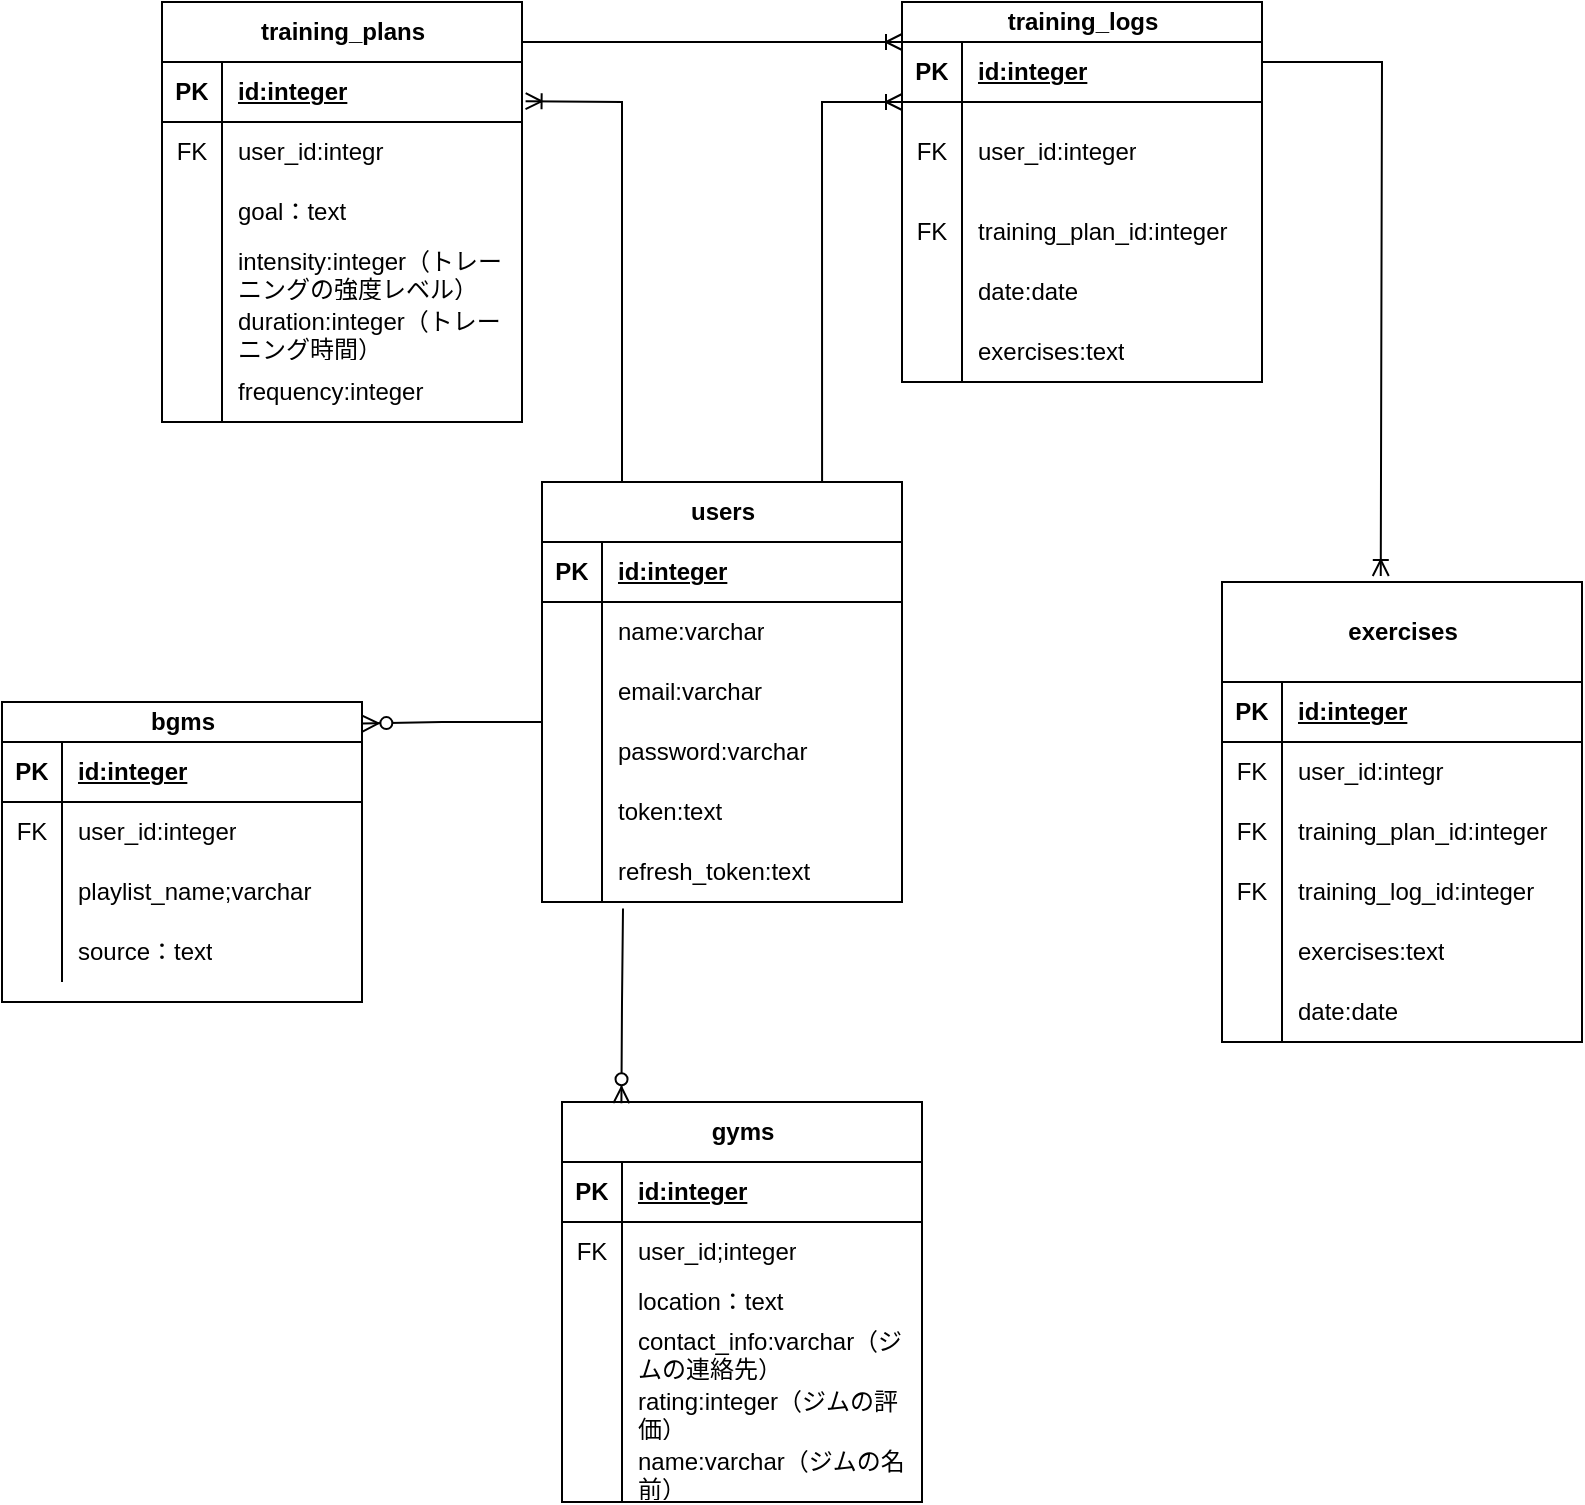<mxfile version="24.7.12">
  <diagram id="R2lEEEUBdFMjLlhIrx00" name="Page-1">
    <mxGraphModel dx="1668" dy="838" grid="1" gridSize="10" guides="1" tooltips="1" connect="1" arrows="1" fold="1" page="1" pageScale="1" pageWidth="850" pageHeight="1100" math="0" shadow="0" extFonts="Permanent Marker^https://fonts.googleapis.com/css?family=Permanent+Marker">
      <root>
        <mxCell id="0" />
        <mxCell id="1" parent="0" />
        <mxCell id="OepPdxawDbYFynQBfxjx-1" value="exercises" style="shape=table;startSize=50;container=1;collapsible=1;childLayout=tableLayout;fixedRows=1;rowLines=0;fontStyle=1;align=center;resizeLast=1;html=1;" parent="1" vertex="1">
          <mxGeometry x="-180" y="340" width="180" height="230" as="geometry" />
        </mxCell>
        <mxCell id="OepPdxawDbYFynQBfxjx-2" value="" style="shape=tableRow;horizontal=0;startSize=0;swimlaneHead=0;swimlaneBody=0;fillColor=none;collapsible=0;dropTarget=0;points=[[0,0.5],[1,0.5]];portConstraint=eastwest;top=0;left=0;right=0;bottom=1;" parent="OepPdxawDbYFynQBfxjx-1" vertex="1">
          <mxGeometry y="50" width="180" height="30" as="geometry" />
        </mxCell>
        <mxCell id="OepPdxawDbYFynQBfxjx-3" value="PK" style="shape=partialRectangle;connectable=0;fillColor=none;top=0;left=0;bottom=0;right=0;fontStyle=1;overflow=hidden;whiteSpace=wrap;html=1;" parent="OepPdxawDbYFynQBfxjx-2" vertex="1">
          <mxGeometry width="30" height="30" as="geometry">
            <mxRectangle width="30" height="30" as="alternateBounds" />
          </mxGeometry>
        </mxCell>
        <mxCell id="OepPdxawDbYFynQBfxjx-4" value="id:integer" style="shape=partialRectangle;connectable=0;fillColor=none;top=0;left=0;bottom=0;right=0;align=left;spacingLeft=6;fontStyle=5;overflow=hidden;whiteSpace=wrap;html=1;" parent="OepPdxawDbYFynQBfxjx-2" vertex="1">
          <mxGeometry x="30" width="150" height="30" as="geometry">
            <mxRectangle width="150" height="30" as="alternateBounds" />
          </mxGeometry>
        </mxCell>
        <mxCell id="OepPdxawDbYFynQBfxjx-5" value="" style="shape=tableRow;horizontal=0;startSize=0;swimlaneHead=0;swimlaneBody=0;fillColor=none;collapsible=0;dropTarget=0;points=[[0,0.5],[1,0.5]];portConstraint=eastwest;top=0;left=0;right=0;bottom=0;" parent="OepPdxawDbYFynQBfxjx-1" vertex="1">
          <mxGeometry y="80" width="180" height="30" as="geometry" />
        </mxCell>
        <mxCell id="OepPdxawDbYFynQBfxjx-6" value="FK" style="shape=partialRectangle;connectable=0;fillColor=none;top=0;left=0;bottom=0;right=0;editable=1;overflow=hidden;whiteSpace=wrap;html=1;" parent="OepPdxawDbYFynQBfxjx-5" vertex="1">
          <mxGeometry width="30" height="30" as="geometry">
            <mxRectangle width="30" height="30" as="alternateBounds" />
          </mxGeometry>
        </mxCell>
        <mxCell id="OepPdxawDbYFynQBfxjx-7" value="user_id:integr" style="shape=partialRectangle;connectable=0;fillColor=none;top=0;left=0;bottom=0;right=0;align=left;spacingLeft=6;overflow=hidden;whiteSpace=wrap;html=1;" parent="OepPdxawDbYFynQBfxjx-5" vertex="1">
          <mxGeometry x="30" width="150" height="30" as="geometry">
            <mxRectangle width="150" height="30" as="alternateBounds" />
          </mxGeometry>
        </mxCell>
        <mxCell id="OepPdxawDbYFynQBfxjx-8" value="" style="shape=tableRow;horizontal=0;startSize=0;swimlaneHead=0;swimlaneBody=0;fillColor=none;collapsible=0;dropTarget=0;points=[[0,0.5],[1,0.5]];portConstraint=eastwest;top=0;left=0;right=0;bottom=0;" parent="OepPdxawDbYFynQBfxjx-1" vertex="1">
          <mxGeometry y="110" width="180" height="30" as="geometry" />
        </mxCell>
        <mxCell id="OepPdxawDbYFynQBfxjx-9" value="FK" style="shape=partialRectangle;connectable=0;fillColor=none;top=0;left=0;bottom=0;right=0;editable=1;overflow=hidden;whiteSpace=wrap;html=1;" parent="OepPdxawDbYFynQBfxjx-8" vertex="1">
          <mxGeometry width="30" height="30" as="geometry">
            <mxRectangle width="30" height="30" as="alternateBounds" />
          </mxGeometry>
        </mxCell>
        <mxCell id="OepPdxawDbYFynQBfxjx-10" value="training_plan_id:integer" style="shape=partialRectangle;connectable=0;fillColor=none;top=0;left=0;bottom=0;right=0;align=left;spacingLeft=6;overflow=hidden;whiteSpace=wrap;html=1;" parent="OepPdxawDbYFynQBfxjx-8" vertex="1">
          <mxGeometry x="30" width="150" height="30" as="geometry">
            <mxRectangle width="150" height="30" as="alternateBounds" />
          </mxGeometry>
        </mxCell>
        <mxCell id="OepPdxawDbYFynQBfxjx-11" value="" style="shape=tableRow;horizontal=0;startSize=0;swimlaneHead=0;swimlaneBody=0;fillColor=none;collapsible=0;dropTarget=0;points=[[0,0.5],[1,0.5]];portConstraint=eastwest;top=0;left=0;right=0;bottom=0;" parent="OepPdxawDbYFynQBfxjx-1" vertex="1">
          <mxGeometry y="140" width="180" height="30" as="geometry" />
        </mxCell>
        <mxCell id="OepPdxawDbYFynQBfxjx-12" value="FK" style="shape=partialRectangle;connectable=0;fillColor=none;top=0;left=0;bottom=0;right=0;editable=1;overflow=hidden;whiteSpace=wrap;html=1;" parent="OepPdxawDbYFynQBfxjx-11" vertex="1">
          <mxGeometry width="30" height="30" as="geometry">
            <mxRectangle width="30" height="30" as="alternateBounds" />
          </mxGeometry>
        </mxCell>
        <mxCell id="OepPdxawDbYFynQBfxjx-13" value="training_log_id:integer" style="shape=partialRectangle;connectable=0;fillColor=none;top=0;left=0;bottom=0;right=0;align=left;spacingLeft=6;overflow=hidden;whiteSpace=wrap;html=1;" parent="OepPdxawDbYFynQBfxjx-11" vertex="1">
          <mxGeometry x="30" width="150" height="30" as="geometry">
            <mxRectangle width="150" height="30" as="alternateBounds" />
          </mxGeometry>
        </mxCell>
        <mxCell id="OepPdxawDbYFynQBfxjx-68" value="" style="shape=tableRow;horizontal=0;startSize=0;swimlaneHead=0;swimlaneBody=0;fillColor=none;collapsible=0;dropTarget=0;points=[[0,0.5],[1,0.5]];portConstraint=eastwest;top=0;left=0;right=0;bottom=0;" parent="OepPdxawDbYFynQBfxjx-1" vertex="1">
          <mxGeometry y="170" width="180" height="30" as="geometry" />
        </mxCell>
        <mxCell id="OepPdxawDbYFynQBfxjx-69" value="" style="shape=partialRectangle;connectable=0;fillColor=none;top=0;left=0;bottom=0;right=0;editable=1;overflow=hidden;whiteSpace=wrap;html=1;" parent="OepPdxawDbYFynQBfxjx-68" vertex="1">
          <mxGeometry width="30" height="30" as="geometry">
            <mxRectangle width="30" height="30" as="alternateBounds" />
          </mxGeometry>
        </mxCell>
        <mxCell id="OepPdxawDbYFynQBfxjx-70" value="exercises:text" style="shape=partialRectangle;connectable=0;fillColor=none;top=0;left=0;bottom=0;right=0;align=left;spacingLeft=6;overflow=hidden;whiteSpace=wrap;html=1;" parent="OepPdxawDbYFynQBfxjx-68" vertex="1">
          <mxGeometry x="30" width="150" height="30" as="geometry">
            <mxRectangle width="150" height="30" as="alternateBounds" />
          </mxGeometry>
        </mxCell>
        <mxCell id="IkT653XfDcQ4bI9Cn1Or-13" value="" style="shape=tableRow;horizontal=0;startSize=0;swimlaneHead=0;swimlaneBody=0;fillColor=none;collapsible=0;dropTarget=0;points=[[0,0.5],[1,0.5]];portConstraint=eastwest;top=0;left=0;right=0;bottom=0;" parent="OepPdxawDbYFynQBfxjx-1" vertex="1">
          <mxGeometry y="200" width="180" height="30" as="geometry" />
        </mxCell>
        <mxCell id="IkT653XfDcQ4bI9Cn1Or-14" value="" style="shape=partialRectangle;connectable=0;fillColor=none;top=0;left=0;bottom=0;right=0;editable=1;overflow=hidden;whiteSpace=wrap;html=1;" parent="IkT653XfDcQ4bI9Cn1Or-13" vertex="1">
          <mxGeometry width="30" height="30" as="geometry">
            <mxRectangle width="30" height="30" as="alternateBounds" />
          </mxGeometry>
        </mxCell>
        <mxCell id="IkT653XfDcQ4bI9Cn1Or-15" value="date:date" style="shape=partialRectangle;connectable=0;fillColor=none;top=0;left=0;bottom=0;right=0;align=left;spacingLeft=6;overflow=hidden;whiteSpace=wrap;html=1;" parent="IkT653XfDcQ4bI9Cn1Or-13" vertex="1">
          <mxGeometry x="30" width="150" height="30" as="geometry">
            <mxRectangle width="150" height="30" as="alternateBounds" />
          </mxGeometry>
        </mxCell>
        <mxCell id="OepPdxawDbYFynQBfxjx-14" value="training_plans" style="shape=table;startSize=30;container=1;collapsible=1;childLayout=tableLayout;fixedRows=1;rowLines=0;fontStyle=1;align=center;resizeLast=1;html=1;" parent="1" vertex="1">
          <mxGeometry x="-710" y="50" width="180" height="210" as="geometry" />
        </mxCell>
        <mxCell id="OepPdxawDbYFynQBfxjx-15" value="" style="shape=tableRow;horizontal=0;startSize=0;swimlaneHead=0;swimlaneBody=0;fillColor=none;collapsible=0;dropTarget=0;points=[[0,0.5],[1,0.5]];portConstraint=eastwest;top=0;left=0;right=0;bottom=1;" parent="OepPdxawDbYFynQBfxjx-14" vertex="1">
          <mxGeometry y="30" width="180" height="30" as="geometry" />
        </mxCell>
        <mxCell id="OepPdxawDbYFynQBfxjx-16" value="PK" style="shape=partialRectangle;connectable=0;fillColor=none;top=0;left=0;bottom=0;right=0;fontStyle=1;overflow=hidden;whiteSpace=wrap;html=1;" parent="OepPdxawDbYFynQBfxjx-15" vertex="1">
          <mxGeometry width="30" height="30" as="geometry">
            <mxRectangle width="30" height="30" as="alternateBounds" />
          </mxGeometry>
        </mxCell>
        <mxCell id="OepPdxawDbYFynQBfxjx-17" value="id:integer" style="shape=partialRectangle;connectable=0;fillColor=none;top=0;left=0;bottom=0;right=0;align=left;spacingLeft=6;fontStyle=5;overflow=hidden;whiteSpace=wrap;html=1;" parent="OepPdxawDbYFynQBfxjx-15" vertex="1">
          <mxGeometry x="30" width="150" height="30" as="geometry">
            <mxRectangle width="150" height="30" as="alternateBounds" />
          </mxGeometry>
        </mxCell>
        <mxCell id="OepPdxawDbYFynQBfxjx-18" value="" style="shape=tableRow;horizontal=0;startSize=0;swimlaneHead=0;swimlaneBody=0;fillColor=none;collapsible=0;dropTarget=0;points=[[0,0.5],[1,0.5]];portConstraint=eastwest;top=0;left=0;right=0;bottom=0;" parent="OepPdxawDbYFynQBfxjx-14" vertex="1">
          <mxGeometry y="60" width="180" height="30" as="geometry" />
        </mxCell>
        <mxCell id="OepPdxawDbYFynQBfxjx-19" value="FK" style="shape=partialRectangle;connectable=0;fillColor=none;top=0;left=0;bottom=0;right=0;editable=1;overflow=hidden;whiteSpace=wrap;html=1;" parent="OepPdxawDbYFynQBfxjx-18" vertex="1">
          <mxGeometry width="30" height="30" as="geometry">
            <mxRectangle width="30" height="30" as="alternateBounds" />
          </mxGeometry>
        </mxCell>
        <mxCell id="OepPdxawDbYFynQBfxjx-20" value="user_id:integr" style="shape=partialRectangle;connectable=0;fillColor=none;top=0;left=0;bottom=0;right=0;align=left;spacingLeft=6;overflow=hidden;whiteSpace=wrap;html=1;" parent="OepPdxawDbYFynQBfxjx-18" vertex="1">
          <mxGeometry x="30" width="150" height="30" as="geometry">
            <mxRectangle width="150" height="30" as="alternateBounds" />
          </mxGeometry>
        </mxCell>
        <mxCell id="OepPdxawDbYFynQBfxjx-21" value="" style="shape=tableRow;horizontal=0;startSize=0;swimlaneHead=0;swimlaneBody=0;fillColor=none;collapsible=0;dropTarget=0;points=[[0,0.5],[1,0.5]];portConstraint=eastwest;top=0;left=0;right=0;bottom=0;" parent="OepPdxawDbYFynQBfxjx-14" vertex="1">
          <mxGeometry y="90" width="180" height="30" as="geometry" />
        </mxCell>
        <mxCell id="OepPdxawDbYFynQBfxjx-22" value="" style="shape=partialRectangle;connectable=0;fillColor=none;top=0;left=0;bottom=0;right=0;editable=1;overflow=hidden;whiteSpace=wrap;html=1;" parent="OepPdxawDbYFynQBfxjx-21" vertex="1">
          <mxGeometry width="30" height="30" as="geometry">
            <mxRectangle width="30" height="30" as="alternateBounds" />
          </mxGeometry>
        </mxCell>
        <mxCell id="OepPdxawDbYFynQBfxjx-23" value="goal：text" style="shape=partialRectangle;connectable=0;fillColor=none;top=0;left=0;bottom=0;right=0;align=left;spacingLeft=6;overflow=hidden;whiteSpace=wrap;html=1;" parent="OepPdxawDbYFynQBfxjx-21" vertex="1">
          <mxGeometry x="30" width="150" height="30" as="geometry">
            <mxRectangle width="150" height="30" as="alternateBounds" />
          </mxGeometry>
        </mxCell>
        <mxCell id="OepPdxawDbYFynQBfxjx-24" value="" style="shape=tableRow;horizontal=0;startSize=0;swimlaneHead=0;swimlaneBody=0;fillColor=none;collapsible=0;dropTarget=0;points=[[0,0.5],[1,0.5]];portConstraint=eastwest;top=0;left=0;right=0;bottom=0;" parent="OepPdxawDbYFynQBfxjx-14" vertex="1">
          <mxGeometry y="120" width="180" height="30" as="geometry" />
        </mxCell>
        <mxCell id="OepPdxawDbYFynQBfxjx-25" value="" style="shape=partialRectangle;connectable=0;fillColor=none;top=0;left=0;bottom=0;right=0;editable=1;overflow=hidden;whiteSpace=wrap;html=1;" parent="OepPdxawDbYFynQBfxjx-24" vertex="1">
          <mxGeometry width="30" height="30" as="geometry">
            <mxRectangle width="30" height="30" as="alternateBounds" />
          </mxGeometry>
        </mxCell>
        <mxCell id="OepPdxawDbYFynQBfxjx-26" value="intensity:integer（トレーニングの強度レベル）" style="shape=partialRectangle;connectable=0;fillColor=none;top=0;left=0;bottom=0;right=0;align=left;spacingLeft=6;overflow=hidden;whiteSpace=wrap;html=1;" parent="OepPdxawDbYFynQBfxjx-24" vertex="1">
          <mxGeometry x="30" width="150" height="30" as="geometry">
            <mxRectangle width="150" height="30" as="alternateBounds" />
          </mxGeometry>
        </mxCell>
        <mxCell id="OepPdxawDbYFynQBfxjx-59" value="" style="shape=tableRow;horizontal=0;startSize=0;swimlaneHead=0;swimlaneBody=0;fillColor=none;collapsible=0;dropTarget=0;points=[[0,0.5],[1,0.5]];portConstraint=eastwest;top=0;left=0;right=0;bottom=0;" parent="OepPdxawDbYFynQBfxjx-14" vertex="1">
          <mxGeometry y="150" width="180" height="30" as="geometry" />
        </mxCell>
        <mxCell id="OepPdxawDbYFynQBfxjx-60" value="" style="shape=partialRectangle;connectable=0;fillColor=none;top=0;left=0;bottom=0;right=0;editable=1;overflow=hidden;whiteSpace=wrap;html=1;" parent="OepPdxawDbYFynQBfxjx-59" vertex="1">
          <mxGeometry width="30" height="30" as="geometry">
            <mxRectangle width="30" height="30" as="alternateBounds" />
          </mxGeometry>
        </mxCell>
        <mxCell id="OepPdxawDbYFynQBfxjx-61" value="duration:integer（トレーニング時間）" style="shape=partialRectangle;connectable=0;fillColor=none;top=0;left=0;bottom=0;right=0;align=left;spacingLeft=6;overflow=hidden;whiteSpace=wrap;html=1;" parent="OepPdxawDbYFynQBfxjx-59" vertex="1">
          <mxGeometry x="30" width="150" height="30" as="geometry">
            <mxRectangle width="150" height="30" as="alternateBounds" />
          </mxGeometry>
        </mxCell>
        <mxCell id="OepPdxawDbYFynQBfxjx-62" value="" style="shape=tableRow;horizontal=0;startSize=0;swimlaneHead=0;swimlaneBody=0;fillColor=none;collapsible=0;dropTarget=0;points=[[0,0.5],[1,0.5]];portConstraint=eastwest;top=0;left=0;right=0;bottom=0;" parent="OepPdxawDbYFynQBfxjx-14" vertex="1">
          <mxGeometry y="180" width="180" height="30" as="geometry" />
        </mxCell>
        <mxCell id="OepPdxawDbYFynQBfxjx-63" value="" style="shape=partialRectangle;connectable=0;fillColor=none;top=0;left=0;bottom=0;right=0;editable=1;overflow=hidden;whiteSpace=wrap;html=1;" parent="OepPdxawDbYFynQBfxjx-62" vertex="1">
          <mxGeometry width="30" height="30" as="geometry">
            <mxRectangle width="30" height="30" as="alternateBounds" />
          </mxGeometry>
        </mxCell>
        <mxCell id="OepPdxawDbYFynQBfxjx-64" value="frequency:integer" style="shape=partialRectangle;connectable=0;fillColor=none;top=0;left=0;bottom=0;right=0;align=left;spacingLeft=6;overflow=hidden;whiteSpace=wrap;html=1;" parent="OepPdxawDbYFynQBfxjx-62" vertex="1">
          <mxGeometry x="30" width="150" height="30" as="geometry">
            <mxRectangle width="150" height="30" as="alternateBounds" />
          </mxGeometry>
        </mxCell>
        <mxCell id="OepPdxawDbYFynQBfxjx-27" value="training_logs" style="shape=table;startSize=20;container=1;collapsible=1;childLayout=tableLayout;fixedRows=1;rowLines=0;fontStyle=1;align=center;resizeLast=1;html=1;" parent="1" vertex="1">
          <mxGeometry x="-340" y="50" width="180" height="190" as="geometry" />
        </mxCell>
        <mxCell id="OepPdxawDbYFynQBfxjx-28" value="" style="shape=tableRow;horizontal=0;startSize=0;swimlaneHead=0;swimlaneBody=0;fillColor=none;collapsible=0;dropTarget=0;points=[[0,0.5],[1,0.5]];portConstraint=eastwest;top=0;left=0;right=0;bottom=1;" parent="OepPdxawDbYFynQBfxjx-27" vertex="1">
          <mxGeometry y="20" width="180" height="30" as="geometry" />
        </mxCell>
        <mxCell id="OepPdxawDbYFynQBfxjx-29" value="PK" style="shape=partialRectangle;connectable=0;fillColor=none;top=0;left=0;bottom=0;right=0;fontStyle=1;overflow=hidden;whiteSpace=wrap;html=1;" parent="OepPdxawDbYFynQBfxjx-28" vertex="1">
          <mxGeometry width="30" height="30" as="geometry">
            <mxRectangle width="30" height="30" as="alternateBounds" />
          </mxGeometry>
        </mxCell>
        <mxCell id="OepPdxawDbYFynQBfxjx-30" value="id:integer" style="shape=partialRectangle;connectable=0;fillColor=none;top=0;left=0;bottom=0;right=0;align=left;spacingLeft=6;fontStyle=5;overflow=hidden;whiteSpace=wrap;html=1;" parent="OepPdxawDbYFynQBfxjx-28" vertex="1">
          <mxGeometry x="30" width="150" height="30" as="geometry">
            <mxRectangle width="150" height="30" as="alternateBounds" />
          </mxGeometry>
        </mxCell>
        <mxCell id="OepPdxawDbYFynQBfxjx-31" value="" style="shape=tableRow;horizontal=0;startSize=0;swimlaneHead=0;swimlaneBody=0;fillColor=none;collapsible=0;dropTarget=0;points=[[0,0.5],[1,0.5]];portConstraint=eastwest;top=0;left=0;right=0;bottom=0;" parent="OepPdxawDbYFynQBfxjx-27" vertex="1">
          <mxGeometry y="50" width="180" height="50" as="geometry" />
        </mxCell>
        <mxCell id="OepPdxawDbYFynQBfxjx-32" value="FK" style="shape=partialRectangle;connectable=0;fillColor=none;top=0;left=0;bottom=0;right=0;editable=1;overflow=hidden;whiteSpace=wrap;html=1;" parent="OepPdxawDbYFynQBfxjx-31" vertex="1">
          <mxGeometry width="30" height="50" as="geometry">
            <mxRectangle width="30" height="50" as="alternateBounds" />
          </mxGeometry>
        </mxCell>
        <mxCell id="OepPdxawDbYFynQBfxjx-33" value="user_id:integer" style="shape=partialRectangle;connectable=0;fillColor=none;top=0;left=0;bottom=0;right=0;align=left;spacingLeft=6;overflow=hidden;whiteSpace=wrap;html=1;" parent="OepPdxawDbYFynQBfxjx-31" vertex="1">
          <mxGeometry x="30" width="150" height="50" as="geometry">
            <mxRectangle width="150" height="50" as="alternateBounds" />
          </mxGeometry>
        </mxCell>
        <mxCell id="OepPdxawDbYFynQBfxjx-34" value="" style="shape=tableRow;horizontal=0;startSize=0;swimlaneHead=0;swimlaneBody=0;fillColor=none;collapsible=0;dropTarget=0;points=[[0,0.5],[1,0.5]];portConstraint=eastwest;top=0;left=0;right=0;bottom=0;" parent="OepPdxawDbYFynQBfxjx-27" vertex="1">
          <mxGeometry y="100" width="180" height="30" as="geometry" />
        </mxCell>
        <mxCell id="OepPdxawDbYFynQBfxjx-35" value="FK" style="shape=partialRectangle;connectable=0;fillColor=none;top=0;left=0;bottom=0;right=0;editable=1;overflow=hidden;whiteSpace=wrap;html=1;" parent="OepPdxawDbYFynQBfxjx-34" vertex="1">
          <mxGeometry width="30" height="30" as="geometry">
            <mxRectangle width="30" height="30" as="alternateBounds" />
          </mxGeometry>
        </mxCell>
        <mxCell id="OepPdxawDbYFynQBfxjx-36" value="training_plan_id:integer" style="shape=partialRectangle;connectable=0;fillColor=none;top=0;left=0;bottom=0;right=0;align=left;spacingLeft=6;overflow=hidden;whiteSpace=wrap;html=1;" parent="OepPdxawDbYFynQBfxjx-34" vertex="1">
          <mxGeometry x="30" width="150" height="30" as="geometry">
            <mxRectangle width="150" height="30" as="alternateBounds" />
          </mxGeometry>
        </mxCell>
        <mxCell id="OepPdxawDbYFynQBfxjx-37" value="" style="shape=tableRow;horizontal=0;startSize=0;swimlaneHead=0;swimlaneBody=0;fillColor=none;collapsible=0;dropTarget=0;points=[[0,0.5],[1,0.5]];portConstraint=eastwest;top=0;left=0;right=0;bottom=0;" parent="OepPdxawDbYFynQBfxjx-27" vertex="1">
          <mxGeometry y="130" width="180" height="30" as="geometry" />
        </mxCell>
        <mxCell id="OepPdxawDbYFynQBfxjx-38" value="" style="shape=partialRectangle;connectable=0;fillColor=none;top=0;left=0;bottom=0;right=0;editable=1;overflow=hidden;whiteSpace=wrap;html=1;" parent="OepPdxawDbYFynQBfxjx-37" vertex="1">
          <mxGeometry width="30" height="30" as="geometry">
            <mxRectangle width="30" height="30" as="alternateBounds" />
          </mxGeometry>
        </mxCell>
        <mxCell id="OepPdxawDbYFynQBfxjx-39" value="date:date" style="shape=partialRectangle;connectable=0;fillColor=none;top=0;left=0;bottom=0;right=0;align=left;spacingLeft=6;overflow=hidden;whiteSpace=wrap;html=1;" parent="OepPdxawDbYFynQBfxjx-37" vertex="1">
          <mxGeometry x="30" width="150" height="30" as="geometry">
            <mxRectangle width="150" height="30" as="alternateBounds" />
          </mxGeometry>
        </mxCell>
        <mxCell id="OepPdxawDbYFynQBfxjx-65" value="" style="shape=tableRow;horizontal=0;startSize=0;swimlaneHead=0;swimlaneBody=0;fillColor=none;collapsible=0;dropTarget=0;points=[[0,0.5],[1,0.5]];portConstraint=eastwest;top=0;left=0;right=0;bottom=0;" parent="OepPdxawDbYFynQBfxjx-27" vertex="1">
          <mxGeometry y="160" width="180" height="30" as="geometry" />
        </mxCell>
        <mxCell id="OepPdxawDbYFynQBfxjx-66" value="" style="shape=partialRectangle;connectable=0;fillColor=none;top=0;left=0;bottom=0;right=0;editable=1;overflow=hidden;whiteSpace=wrap;html=1;" parent="OepPdxawDbYFynQBfxjx-65" vertex="1">
          <mxGeometry width="30" height="30" as="geometry">
            <mxRectangle width="30" height="30" as="alternateBounds" />
          </mxGeometry>
        </mxCell>
        <mxCell id="OepPdxawDbYFynQBfxjx-67" value="exercises:text" style="shape=partialRectangle;connectable=0;fillColor=none;top=0;left=0;bottom=0;right=0;align=left;spacingLeft=6;overflow=hidden;whiteSpace=wrap;html=1;" parent="OepPdxawDbYFynQBfxjx-65" vertex="1">
          <mxGeometry x="30" width="150" height="30" as="geometry">
            <mxRectangle width="150" height="30" as="alternateBounds" />
          </mxGeometry>
        </mxCell>
        <mxCell id="OepPdxawDbYFynQBfxjx-40" value="users" style="shape=table;startSize=30;container=1;collapsible=1;childLayout=tableLayout;fixedRows=1;rowLines=0;fontStyle=1;align=center;resizeLast=1;html=1;" parent="1" vertex="1">
          <mxGeometry x="-520" y="290" width="180" height="210" as="geometry" />
        </mxCell>
        <mxCell id="OepPdxawDbYFynQBfxjx-41" value="" style="shape=tableRow;horizontal=0;startSize=0;swimlaneHead=0;swimlaneBody=0;fillColor=none;collapsible=0;dropTarget=0;points=[[0,0.5],[1,0.5]];portConstraint=eastwest;top=0;left=0;right=0;bottom=1;" parent="OepPdxawDbYFynQBfxjx-40" vertex="1">
          <mxGeometry y="30" width="180" height="30" as="geometry" />
        </mxCell>
        <mxCell id="OepPdxawDbYFynQBfxjx-42" value="PK" style="shape=partialRectangle;connectable=0;fillColor=none;top=0;left=0;bottom=0;right=0;fontStyle=1;overflow=hidden;whiteSpace=wrap;html=1;" parent="OepPdxawDbYFynQBfxjx-41" vertex="1">
          <mxGeometry width="30" height="30" as="geometry">
            <mxRectangle width="30" height="30" as="alternateBounds" />
          </mxGeometry>
        </mxCell>
        <mxCell id="OepPdxawDbYFynQBfxjx-43" value="id:integer" style="shape=partialRectangle;connectable=0;fillColor=none;top=0;left=0;bottom=0;right=0;align=left;spacingLeft=6;fontStyle=5;overflow=hidden;whiteSpace=wrap;html=1;" parent="OepPdxawDbYFynQBfxjx-41" vertex="1">
          <mxGeometry x="30" width="150" height="30" as="geometry">
            <mxRectangle width="150" height="30" as="alternateBounds" />
          </mxGeometry>
        </mxCell>
        <mxCell id="OepPdxawDbYFynQBfxjx-44" value="" style="shape=tableRow;horizontal=0;startSize=0;swimlaneHead=0;swimlaneBody=0;fillColor=none;collapsible=0;dropTarget=0;points=[[0,0.5],[1,0.5]];portConstraint=eastwest;top=0;left=0;right=0;bottom=0;" parent="OepPdxawDbYFynQBfxjx-40" vertex="1">
          <mxGeometry y="60" width="180" height="30" as="geometry" />
        </mxCell>
        <mxCell id="OepPdxawDbYFynQBfxjx-45" value="" style="shape=partialRectangle;connectable=0;fillColor=none;top=0;left=0;bottom=0;right=0;editable=1;overflow=hidden;whiteSpace=wrap;html=1;" parent="OepPdxawDbYFynQBfxjx-44" vertex="1">
          <mxGeometry width="30" height="30" as="geometry">
            <mxRectangle width="30" height="30" as="alternateBounds" />
          </mxGeometry>
        </mxCell>
        <mxCell id="OepPdxawDbYFynQBfxjx-46" value="name:varchar" style="shape=partialRectangle;connectable=0;fillColor=none;top=0;left=0;bottom=0;right=0;align=left;spacingLeft=6;overflow=hidden;whiteSpace=wrap;html=1;" parent="OepPdxawDbYFynQBfxjx-44" vertex="1">
          <mxGeometry x="30" width="150" height="30" as="geometry">
            <mxRectangle width="150" height="30" as="alternateBounds" />
          </mxGeometry>
        </mxCell>
        <mxCell id="OepPdxawDbYFynQBfxjx-47" value="" style="shape=tableRow;horizontal=0;startSize=0;swimlaneHead=0;swimlaneBody=0;fillColor=none;collapsible=0;dropTarget=0;points=[[0,0.5],[1,0.5]];portConstraint=eastwest;top=0;left=0;right=0;bottom=0;" parent="OepPdxawDbYFynQBfxjx-40" vertex="1">
          <mxGeometry y="90" width="180" height="30" as="geometry" />
        </mxCell>
        <mxCell id="OepPdxawDbYFynQBfxjx-48" value="" style="shape=partialRectangle;connectable=0;fillColor=none;top=0;left=0;bottom=0;right=0;editable=1;overflow=hidden;whiteSpace=wrap;html=1;" parent="OepPdxawDbYFynQBfxjx-47" vertex="1">
          <mxGeometry width="30" height="30" as="geometry">
            <mxRectangle width="30" height="30" as="alternateBounds" />
          </mxGeometry>
        </mxCell>
        <mxCell id="OepPdxawDbYFynQBfxjx-49" value="email:varchar" style="shape=partialRectangle;connectable=0;fillColor=none;top=0;left=0;bottom=0;right=0;align=left;spacingLeft=6;overflow=hidden;whiteSpace=wrap;html=1;" parent="OepPdxawDbYFynQBfxjx-47" vertex="1">
          <mxGeometry x="30" width="150" height="30" as="geometry">
            <mxRectangle width="150" height="30" as="alternateBounds" />
          </mxGeometry>
        </mxCell>
        <mxCell id="OepPdxawDbYFynQBfxjx-50" value="" style="shape=tableRow;horizontal=0;startSize=0;swimlaneHead=0;swimlaneBody=0;fillColor=none;collapsible=0;dropTarget=0;points=[[0,0.5],[1,0.5]];portConstraint=eastwest;top=0;left=0;right=0;bottom=0;" parent="OepPdxawDbYFynQBfxjx-40" vertex="1">
          <mxGeometry y="120" width="180" height="30" as="geometry" />
        </mxCell>
        <mxCell id="OepPdxawDbYFynQBfxjx-51" value="" style="shape=partialRectangle;connectable=0;fillColor=none;top=0;left=0;bottom=0;right=0;editable=1;overflow=hidden;whiteSpace=wrap;html=1;" parent="OepPdxawDbYFynQBfxjx-50" vertex="1">
          <mxGeometry width="30" height="30" as="geometry">
            <mxRectangle width="30" height="30" as="alternateBounds" />
          </mxGeometry>
        </mxCell>
        <mxCell id="OepPdxawDbYFynQBfxjx-52" value="password:varchar" style="shape=partialRectangle;connectable=0;fillColor=none;top=0;left=0;bottom=0;right=0;align=left;spacingLeft=6;overflow=hidden;whiteSpace=wrap;html=1;" parent="OepPdxawDbYFynQBfxjx-50" vertex="1">
          <mxGeometry x="30" width="150" height="30" as="geometry">
            <mxRectangle width="150" height="30" as="alternateBounds" />
          </mxGeometry>
        </mxCell>
        <mxCell id="OepPdxawDbYFynQBfxjx-53" value="" style="shape=tableRow;horizontal=0;startSize=0;swimlaneHead=0;swimlaneBody=0;fillColor=none;collapsible=0;dropTarget=0;points=[[0,0.5],[1,0.5]];portConstraint=eastwest;top=0;left=0;right=0;bottom=0;" parent="OepPdxawDbYFynQBfxjx-40" vertex="1">
          <mxGeometry y="150" width="180" height="30" as="geometry" />
        </mxCell>
        <mxCell id="OepPdxawDbYFynQBfxjx-54" value="" style="shape=partialRectangle;connectable=0;fillColor=none;top=0;left=0;bottom=0;right=0;editable=1;overflow=hidden;whiteSpace=wrap;html=1;" parent="OepPdxawDbYFynQBfxjx-53" vertex="1">
          <mxGeometry width="30" height="30" as="geometry">
            <mxRectangle width="30" height="30" as="alternateBounds" />
          </mxGeometry>
        </mxCell>
        <mxCell id="OepPdxawDbYFynQBfxjx-55" value="token:text" style="shape=partialRectangle;connectable=0;fillColor=none;top=0;left=0;bottom=0;right=0;align=left;spacingLeft=6;overflow=hidden;whiteSpace=wrap;html=1;" parent="OepPdxawDbYFynQBfxjx-53" vertex="1">
          <mxGeometry x="30" width="150" height="30" as="geometry">
            <mxRectangle width="150" height="30" as="alternateBounds" />
          </mxGeometry>
        </mxCell>
        <mxCell id="OepPdxawDbYFynQBfxjx-56" value="" style="shape=tableRow;horizontal=0;startSize=0;swimlaneHead=0;swimlaneBody=0;fillColor=none;collapsible=0;dropTarget=0;points=[[0,0.5],[1,0.5]];portConstraint=eastwest;top=0;left=0;right=0;bottom=0;" parent="OepPdxawDbYFynQBfxjx-40" vertex="1">
          <mxGeometry y="180" width="180" height="30" as="geometry" />
        </mxCell>
        <mxCell id="OepPdxawDbYFynQBfxjx-57" value="" style="shape=partialRectangle;connectable=0;fillColor=none;top=0;left=0;bottom=0;right=0;editable=1;overflow=hidden;whiteSpace=wrap;html=1;" parent="OepPdxawDbYFynQBfxjx-56" vertex="1">
          <mxGeometry width="30" height="30" as="geometry">
            <mxRectangle width="30" height="30" as="alternateBounds" />
          </mxGeometry>
        </mxCell>
        <mxCell id="OepPdxawDbYFynQBfxjx-58" value="refresh_token:text" style="shape=partialRectangle;connectable=0;fillColor=none;top=0;left=0;bottom=0;right=0;align=left;spacingLeft=6;overflow=hidden;whiteSpace=wrap;html=1;" parent="OepPdxawDbYFynQBfxjx-56" vertex="1">
          <mxGeometry x="30" width="150" height="30" as="geometry">
            <mxRectangle width="150" height="30" as="alternateBounds" />
          </mxGeometry>
        </mxCell>
        <mxCell id="OepPdxawDbYFynQBfxjx-71" value="bgms" style="shape=table;startSize=20;container=1;collapsible=1;childLayout=tableLayout;fixedRows=1;rowLines=0;fontStyle=1;align=center;resizeLast=1;html=1;" parent="1" vertex="1">
          <mxGeometry x="-790" y="400" width="180" height="150" as="geometry" />
        </mxCell>
        <mxCell id="OepPdxawDbYFynQBfxjx-72" value="" style="shape=tableRow;horizontal=0;startSize=0;swimlaneHead=0;swimlaneBody=0;fillColor=none;collapsible=0;dropTarget=0;points=[[0,0.5],[1,0.5]];portConstraint=eastwest;top=0;left=0;right=0;bottom=1;" parent="OepPdxawDbYFynQBfxjx-71" vertex="1">
          <mxGeometry y="20" width="180" height="30" as="geometry" />
        </mxCell>
        <mxCell id="OepPdxawDbYFynQBfxjx-73" value="PK" style="shape=partialRectangle;connectable=0;fillColor=none;top=0;left=0;bottom=0;right=0;fontStyle=1;overflow=hidden;whiteSpace=wrap;html=1;" parent="OepPdxawDbYFynQBfxjx-72" vertex="1">
          <mxGeometry width="30" height="30" as="geometry">
            <mxRectangle width="30" height="30" as="alternateBounds" />
          </mxGeometry>
        </mxCell>
        <mxCell id="OepPdxawDbYFynQBfxjx-74" value="id:integer" style="shape=partialRectangle;connectable=0;fillColor=none;top=0;left=0;bottom=0;right=0;align=left;spacingLeft=6;fontStyle=5;overflow=hidden;whiteSpace=wrap;html=1;" parent="OepPdxawDbYFynQBfxjx-72" vertex="1">
          <mxGeometry x="30" width="150" height="30" as="geometry">
            <mxRectangle width="150" height="30" as="alternateBounds" />
          </mxGeometry>
        </mxCell>
        <mxCell id="OepPdxawDbYFynQBfxjx-75" value="" style="shape=tableRow;horizontal=0;startSize=0;swimlaneHead=0;swimlaneBody=0;fillColor=none;collapsible=0;dropTarget=0;points=[[0,0.5],[1,0.5]];portConstraint=eastwest;top=0;left=0;right=0;bottom=0;" parent="OepPdxawDbYFynQBfxjx-71" vertex="1">
          <mxGeometry y="50" width="180" height="30" as="geometry" />
        </mxCell>
        <mxCell id="OepPdxawDbYFynQBfxjx-76" value="FK" style="shape=partialRectangle;connectable=0;fillColor=none;top=0;left=0;bottom=0;right=0;editable=1;overflow=hidden;whiteSpace=wrap;html=1;" parent="OepPdxawDbYFynQBfxjx-75" vertex="1">
          <mxGeometry width="30" height="30" as="geometry">
            <mxRectangle width="30" height="30" as="alternateBounds" />
          </mxGeometry>
        </mxCell>
        <mxCell id="OepPdxawDbYFynQBfxjx-77" value="user_id:integer" style="shape=partialRectangle;connectable=0;fillColor=none;top=0;left=0;bottom=0;right=0;align=left;spacingLeft=6;overflow=hidden;whiteSpace=wrap;html=1;" parent="OepPdxawDbYFynQBfxjx-75" vertex="1">
          <mxGeometry x="30" width="150" height="30" as="geometry">
            <mxRectangle width="150" height="30" as="alternateBounds" />
          </mxGeometry>
        </mxCell>
        <mxCell id="OepPdxawDbYFynQBfxjx-78" value="" style="shape=tableRow;horizontal=0;startSize=0;swimlaneHead=0;swimlaneBody=0;fillColor=none;collapsible=0;dropTarget=0;points=[[0,0.5],[1,0.5]];portConstraint=eastwest;top=0;left=0;right=0;bottom=0;" parent="OepPdxawDbYFynQBfxjx-71" vertex="1">
          <mxGeometry y="80" width="180" height="30" as="geometry" />
        </mxCell>
        <mxCell id="OepPdxawDbYFynQBfxjx-79" value="" style="shape=partialRectangle;connectable=0;fillColor=none;top=0;left=0;bottom=0;right=0;editable=1;overflow=hidden;whiteSpace=wrap;html=1;" parent="OepPdxawDbYFynQBfxjx-78" vertex="1">
          <mxGeometry width="30" height="30" as="geometry">
            <mxRectangle width="30" height="30" as="alternateBounds" />
          </mxGeometry>
        </mxCell>
        <mxCell id="OepPdxawDbYFynQBfxjx-80" value="playlist_name;varchar" style="shape=partialRectangle;connectable=0;fillColor=none;top=0;left=0;bottom=0;right=0;align=left;spacingLeft=6;overflow=hidden;whiteSpace=wrap;html=1;" parent="OepPdxawDbYFynQBfxjx-78" vertex="1">
          <mxGeometry x="30" width="150" height="30" as="geometry">
            <mxRectangle width="150" height="30" as="alternateBounds" />
          </mxGeometry>
        </mxCell>
        <mxCell id="OepPdxawDbYFynQBfxjx-81" value="" style="shape=tableRow;horizontal=0;startSize=0;swimlaneHead=0;swimlaneBody=0;fillColor=none;collapsible=0;dropTarget=0;points=[[0,0.5],[1,0.5]];portConstraint=eastwest;top=0;left=0;right=0;bottom=0;" parent="OepPdxawDbYFynQBfxjx-71" vertex="1">
          <mxGeometry y="110" width="180" height="30" as="geometry" />
        </mxCell>
        <mxCell id="OepPdxawDbYFynQBfxjx-82" value="" style="shape=partialRectangle;connectable=0;fillColor=none;top=0;left=0;bottom=0;right=0;editable=1;overflow=hidden;whiteSpace=wrap;html=1;" parent="OepPdxawDbYFynQBfxjx-81" vertex="1">
          <mxGeometry width="30" height="30" as="geometry">
            <mxRectangle width="30" height="30" as="alternateBounds" />
          </mxGeometry>
        </mxCell>
        <mxCell id="OepPdxawDbYFynQBfxjx-83" value="source：text" style="shape=partialRectangle;connectable=0;fillColor=none;top=0;left=0;bottom=0;right=0;align=left;spacingLeft=6;overflow=hidden;whiteSpace=wrap;html=1;" parent="OepPdxawDbYFynQBfxjx-81" vertex="1">
          <mxGeometry x="30" width="150" height="30" as="geometry">
            <mxRectangle width="150" height="30" as="alternateBounds" />
          </mxGeometry>
        </mxCell>
        <mxCell id="OepPdxawDbYFynQBfxjx-84" value="gyms" style="shape=table;startSize=30;container=1;collapsible=1;childLayout=tableLayout;fixedRows=1;rowLines=0;fontStyle=1;align=center;resizeLast=1;html=1;" parent="1" vertex="1">
          <mxGeometry x="-510" y="600" width="180" height="200" as="geometry" />
        </mxCell>
        <mxCell id="OepPdxawDbYFynQBfxjx-85" value="" style="shape=tableRow;horizontal=0;startSize=0;swimlaneHead=0;swimlaneBody=0;fillColor=none;collapsible=0;dropTarget=0;points=[[0,0.5],[1,0.5]];portConstraint=eastwest;top=0;left=0;right=0;bottom=1;" parent="OepPdxawDbYFynQBfxjx-84" vertex="1">
          <mxGeometry y="30" width="180" height="30" as="geometry" />
        </mxCell>
        <mxCell id="OepPdxawDbYFynQBfxjx-86" value="PK" style="shape=partialRectangle;connectable=0;fillColor=none;top=0;left=0;bottom=0;right=0;fontStyle=1;overflow=hidden;whiteSpace=wrap;html=1;" parent="OepPdxawDbYFynQBfxjx-85" vertex="1">
          <mxGeometry width="30" height="30" as="geometry">
            <mxRectangle width="30" height="30" as="alternateBounds" />
          </mxGeometry>
        </mxCell>
        <mxCell id="OepPdxawDbYFynQBfxjx-87" value="id:integer" style="shape=partialRectangle;connectable=0;fillColor=none;top=0;left=0;bottom=0;right=0;align=left;spacingLeft=6;fontStyle=5;overflow=hidden;whiteSpace=wrap;html=1;" parent="OepPdxawDbYFynQBfxjx-85" vertex="1">
          <mxGeometry x="30" width="150" height="30" as="geometry">
            <mxRectangle width="150" height="30" as="alternateBounds" />
          </mxGeometry>
        </mxCell>
        <mxCell id="OepPdxawDbYFynQBfxjx-88" value="" style="shape=tableRow;horizontal=0;startSize=0;swimlaneHead=0;swimlaneBody=0;fillColor=none;collapsible=0;dropTarget=0;points=[[0,0.5],[1,0.5]];portConstraint=eastwest;top=0;left=0;right=0;bottom=0;" parent="OepPdxawDbYFynQBfxjx-84" vertex="1">
          <mxGeometry y="60" width="180" height="30" as="geometry" />
        </mxCell>
        <mxCell id="OepPdxawDbYFynQBfxjx-89" value="FK" style="shape=partialRectangle;connectable=0;fillColor=none;top=0;left=0;bottom=0;right=0;editable=1;overflow=hidden;whiteSpace=wrap;html=1;" parent="OepPdxawDbYFynQBfxjx-88" vertex="1">
          <mxGeometry width="30" height="30" as="geometry">
            <mxRectangle width="30" height="30" as="alternateBounds" />
          </mxGeometry>
        </mxCell>
        <mxCell id="OepPdxawDbYFynQBfxjx-90" value="user_id;integer" style="shape=partialRectangle;connectable=0;fillColor=none;top=0;left=0;bottom=0;right=0;align=left;spacingLeft=6;overflow=hidden;whiteSpace=wrap;html=1;" parent="OepPdxawDbYFynQBfxjx-88" vertex="1">
          <mxGeometry x="30" width="150" height="30" as="geometry">
            <mxRectangle width="150" height="30" as="alternateBounds" />
          </mxGeometry>
        </mxCell>
        <mxCell id="OepPdxawDbYFynQBfxjx-91" value="" style="shape=tableRow;horizontal=0;startSize=0;swimlaneHead=0;swimlaneBody=0;fillColor=none;collapsible=0;dropTarget=0;points=[[0,0.5],[1,0.5]];portConstraint=eastwest;top=0;left=0;right=0;bottom=0;" parent="OepPdxawDbYFynQBfxjx-84" vertex="1">
          <mxGeometry y="90" width="180" height="20" as="geometry" />
        </mxCell>
        <mxCell id="OepPdxawDbYFynQBfxjx-92" value="" style="shape=partialRectangle;connectable=0;fillColor=none;top=0;left=0;bottom=0;right=0;editable=1;overflow=hidden;whiteSpace=wrap;html=1;" parent="OepPdxawDbYFynQBfxjx-91" vertex="1">
          <mxGeometry width="30" height="20" as="geometry">
            <mxRectangle width="30" height="20" as="alternateBounds" />
          </mxGeometry>
        </mxCell>
        <mxCell id="OepPdxawDbYFynQBfxjx-93" value="location：text" style="shape=partialRectangle;connectable=0;fillColor=none;top=0;left=0;bottom=0;right=0;align=left;spacingLeft=6;overflow=hidden;whiteSpace=wrap;html=1;" parent="OepPdxawDbYFynQBfxjx-91" vertex="1">
          <mxGeometry x="30" width="150" height="20" as="geometry">
            <mxRectangle width="150" height="20" as="alternateBounds" />
          </mxGeometry>
        </mxCell>
        <mxCell id="OepPdxawDbYFynQBfxjx-94" value="" style="shape=tableRow;horizontal=0;startSize=0;swimlaneHead=0;swimlaneBody=0;fillColor=none;collapsible=0;dropTarget=0;points=[[0,0.5],[1,0.5]];portConstraint=eastwest;top=0;left=0;right=0;bottom=0;" parent="OepPdxawDbYFynQBfxjx-84" vertex="1">
          <mxGeometry y="110" width="180" height="30" as="geometry" />
        </mxCell>
        <mxCell id="OepPdxawDbYFynQBfxjx-95" value="" style="shape=partialRectangle;connectable=0;fillColor=none;top=0;left=0;bottom=0;right=0;editable=1;overflow=hidden;whiteSpace=wrap;html=1;" parent="OepPdxawDbYFynQBfxjx-94" vertex="1">
          <mxGeometry width="30" height="30" as="geometry">
            <mxRectangle width="30" height="30" as="alternateBounds" />
          </mxGeometry>
        </mxCell>
        <mxCell id="OepPdxawDbYFynQBfxjx-96" value="contact_info:varchar（ジムの連絡先）" style="shape=partialRectangle;connectable=0;fillColor=none;top=0;left=0;bottom=0;right=0;align=left;spacingLeft=6;overflow=hidden;whiteSpace=wrap;html=1;" parent="OepPdxawDbYFynQBfxjx-94" vertex="1">
          <mxGeometry x="30" width="150" height="30" as="geometry">
            <mxRectangle width="150" height="30" as="alternateBounds" />
          </mxGeometry>
        </mxCell>
        <mxCell id="w9hm-v78Cis-0dt__Z9g-1" value="" style="shape=tableRow;horizontal=0;startSize=0;swimlaneHead=0;swimlaneBody=0;fillColor=none;collapsible=0;dropTarget=0;points=[[0,0.5],[1,0.5]];portConstraint=eastwest;top=0;left=0;right=0;bottom=0;" parent="OepPdxawDbYFynQBfxjx-84" vertex="1">
          <mxGeometry y="140" width="180" height="30" as="geometry" />
        </mxCell>
        <mxCell id="w9hm-v78Cis-0dt__Z9g-2" value="" style="shape=partialRectangle;connectable=0;fillColor=none;top=0;left=0;bottom=0;right=0;editable=1;overflow=hidden;whiteSpace=wrap;html=1;" parent="w9hm-v78Cis-0dt__Z9g-1" vertex="1">
          <mxGeometry width="30" height="30" as="geometry">
            <mxRectangle width="30" height="30" as="alternateBounds" />
          </mxGeometry>
        </mxCell>
        <mxCell id="w9hm-v78Cis-0dt__Z9g-3" value="rating:integer（ジムの評価）" style="shape=partialRectangle;connectable=0;fillColor=none;top=0;left=0;bottom=0;right=0;align=left;spacingLeft=6;overflow=hidden;whiteSpace=wrap;html=1;" parent="w9hm-v78Cis-0dt__Z9g-1" vertex="1">
          <mxGeometry x="30" width="150" height="30" as="geometry">
            <mxRectangle width="150" height="30" as="alternateBounds" />
          </mxGeometry>
        </mxCell>
        <mxCell id="IkT653XfDcQ4bI9Cn1Or-1" value="" style="shape=tableRow;horizontal=0;startSize=0;swimlaneHead=0;swimlaneBody=0;fillColor=none;collapsible=0;dropTarget=0;points=[[0,0.5],[1,0.5]];portConstraint=eastwest;top=0;left=0;right=0;bottom=0;" parent="OepPdxawDbYFynQBfxjx-84" vertex="1">
          <mxGeometry y="170" width="180" height="30" as="geometry" />
        </mxCell>
        <mxCell id="IkT653XfDcQ4bI9Cn1Or-2" value="" style="shape=partialRectangle;connectable=0;fillColor=none;top=0;left=0;bottom=0;right=0;editable=1;overflow=hidden;whiteSpace=wrap;html=1;" parent="IkT653XfDcQ4bI9Cn1Or-1" vertex="1">
          <mxGeometry width="30" height="30" as="geometry">
            <mxRectangle width="30" height="30" as="alternateBounds" />
          </mxGeometry>
        </mxCell>
        <mxCell id="IkT653XfDcQ4bI9Cn1Or-3" value="name:varchar（ジムの名前）" style="shape=partialRectangle;connectable=0;fillColor=none;top=0;left=0;bottom=0;right=0;align=left;spacingLeft=6;overflow=hidden;whiteSpace=wrap;html=1;" parent="IkT653XfDcQ4bI9Cn1Or-1" vertex="1">
          <mxGeometry x="30" width="150" height="30" as="geometry">
            <mxRectangle width="150" height="30" as="alternateBounds" />
          </mxGeometry>
        </mxCell>
        <mxCell id="w9hm-v78Cis-0dt__Z9g-4" value="" style="fontSize=12;html=1;endArrow=ERoneToMany;rounded=0;entryX=1.01;entryY=0.653;entryDx=0;entryDy=0;entryPerimeter=0;" parent="1" target="OepPdxawDbYFynQBfxjx-15" edge="1">
          <mxGeometry width="100" height="100" relative="1" as="geometry">
            <mxPoint x="-480" y="290" as="sourcePoint" />
            <mxPoint x="-480" y="80" as="targetPoint" />
            <Array as="points">
              <mxPoint x="-480" y="210" />
              <mxPoint x="-480" y="100" />
            </Array>
          </mxGeometry>
        </mxCell>
        <mxCell id="w9hm-v78Cis-0dt__Z9g-5" value="" style="fontSize=12;html=1;endArrow=ERoneToMany;rounded=0;entryX=0;entryY=0;entryDx=0;entryDy=0;entryPerimeter=0;exitX=0.778;exitY=0;exitDx=0;exitDy=0;exitPerimeter=0;" parent="1" source="OepPdxawDbYFynQBfxjx-40" target="OepPdxawDbYFynQBfxjx-31" edge="1">
          <mxGeometry width="100" height="100" relative="1" as="geometry">
            <mxPoint x="-390" y="160" as="sourcePoint" />
            <mxPoint x="-390" y="160" as="targetPoint" />
            <Array as="points">
              <mxPoint x="-380" y="100" />
            </Array>
          </mxGeometry>
        </mxCell>
        <mxCell id="w9hm-v78Cis-0dt__Z9g-6" value="" style="fontSize=12;html=1;endArrow=ERoneToMany;rounded=0;entryX=0.441;entryY=-0.013;entryDx=0;entryDy=0;entryPerimeter=0;" parent="1" target="OepPdxawDbYFynQBfxjx-1" edge="1">
          <mxGeometry width="100" height="100" relative="1" as="geometry">
            <mxPoint x="-160" y="80" as="sourcePoint" />
            <mxPoint x="-60" y="-20" as="targetPoint" />
            <Array as="points">
              <mxPoint x="-100" y="80" />
            </Array>
          </mxGeometry>
        </mxCell>
        <mxCell id="w9hm-v78Cis-0dt__Z9g-7" value="" style="fontSize=12;html=1;endArrow=ERoneToMany;rounded=0;entryX=0;entryY=0;entryDx=0;entryDy=0;entryPerimeter=0;" parent="1" target="OepPdxawDbYFynQBfxjx-28" edge="1">
          <mxGeometry width="100" height="100" relative="1" as="geometry">
            <mxPoint x="-530" y="70" as="sourcePoint" />
            <mxPoint x="-430" y="-30" as="targetPoint" />
            <Array as="points">
              <mxPoint x="-450" y="70" />
            </Array>
          </mxGeometry>
        </mxCell>
        <mxCell id="w9hm-v78Cis-0dt__Z9g-13" value="" style="fontSize=12;html=1;endArrow=ERzeroToMany;endFill=1;rounded=0;entryX=1.001;entryY=0.072;entryDx=0;entryDy=0;entryPerimeter=0;exitX=0;exitY=0;exitDx=0;exitDy=0;exitPerimeter=0;" parent="1" source="OepPdxawDbYFynQBfxjx-50" target="OepPdxawDbYFynQBfxjx-71" edge="1">
          <mxGeometry width="100" height="100" relative="1" as="geometry">
            <mxPoint x="-540" y="410" as="sourcePoint" />
            <mxPoint x="-500" y="345" as="targetPoint" />
            <Array as="points">
              <mxPoint x="-570" y="410" />
            </Array>
          </mxGeometry>
        </mxCell>
        <mxCell id="w9hm-v78Cis-0dt__Z9g-14" value="" style="fontSize=12;html=1;endArrow=ERzeroToMany;endFill=1;rounded=0;exitX=0.225;exitY=1.108;exitDx=0;exitDy=0;exitPerimeter=0;entryX=0.165;entryY=0.003;entryDx=0;entryDy=0;entryPerimeter=0;" parent="1" source="OepPdxawDbYFynQBfxjx-56" target="OepPdxawDbYFynQBfxjx-84" edge="1">
          <mxGeometry width="100" height="100" relative="1" as="geometry">
            <mxPoint x="-480" y="520" as="sourcePoint" />
            <mxPoint x="-270" y="480" as="targetPoint" />
            <Array as="points">
              <mxPoint x="-480" y="550" />
            </Array>
          </mxGeometry>
        </mxCell>
      </root>
    </mxGraphModel>
  </diagram>
</mxfile>
